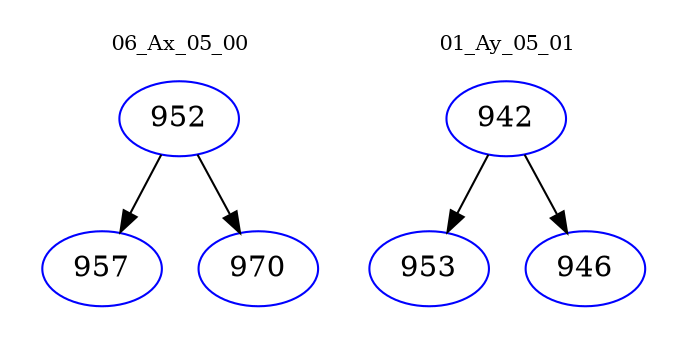 digraph{
subgraph cluster_0 {
color = white
label = "06_Ax_05_00";
fontsize=10;
T0_952 [label="952", color="blue"]
T0_952 -> T0_957 [color="black"]
T0_957 [label="957", color="blue"]
T0_952 -> T0_970 [color="black"]
T0_970 [label="970", color="blue"]
}
subgraph cluster_1 {
color = white
label = "01_Ay_05_01";
fontsize=10;
T1_942 [label="942", color="blue"]
T1_942 -> T1_953 [color="black"]
T1_953 [label="953", color="blue"]
T1_942 -> T1_946 [color="black"]
T1_946 [label="946", color="blue"]
}
}
